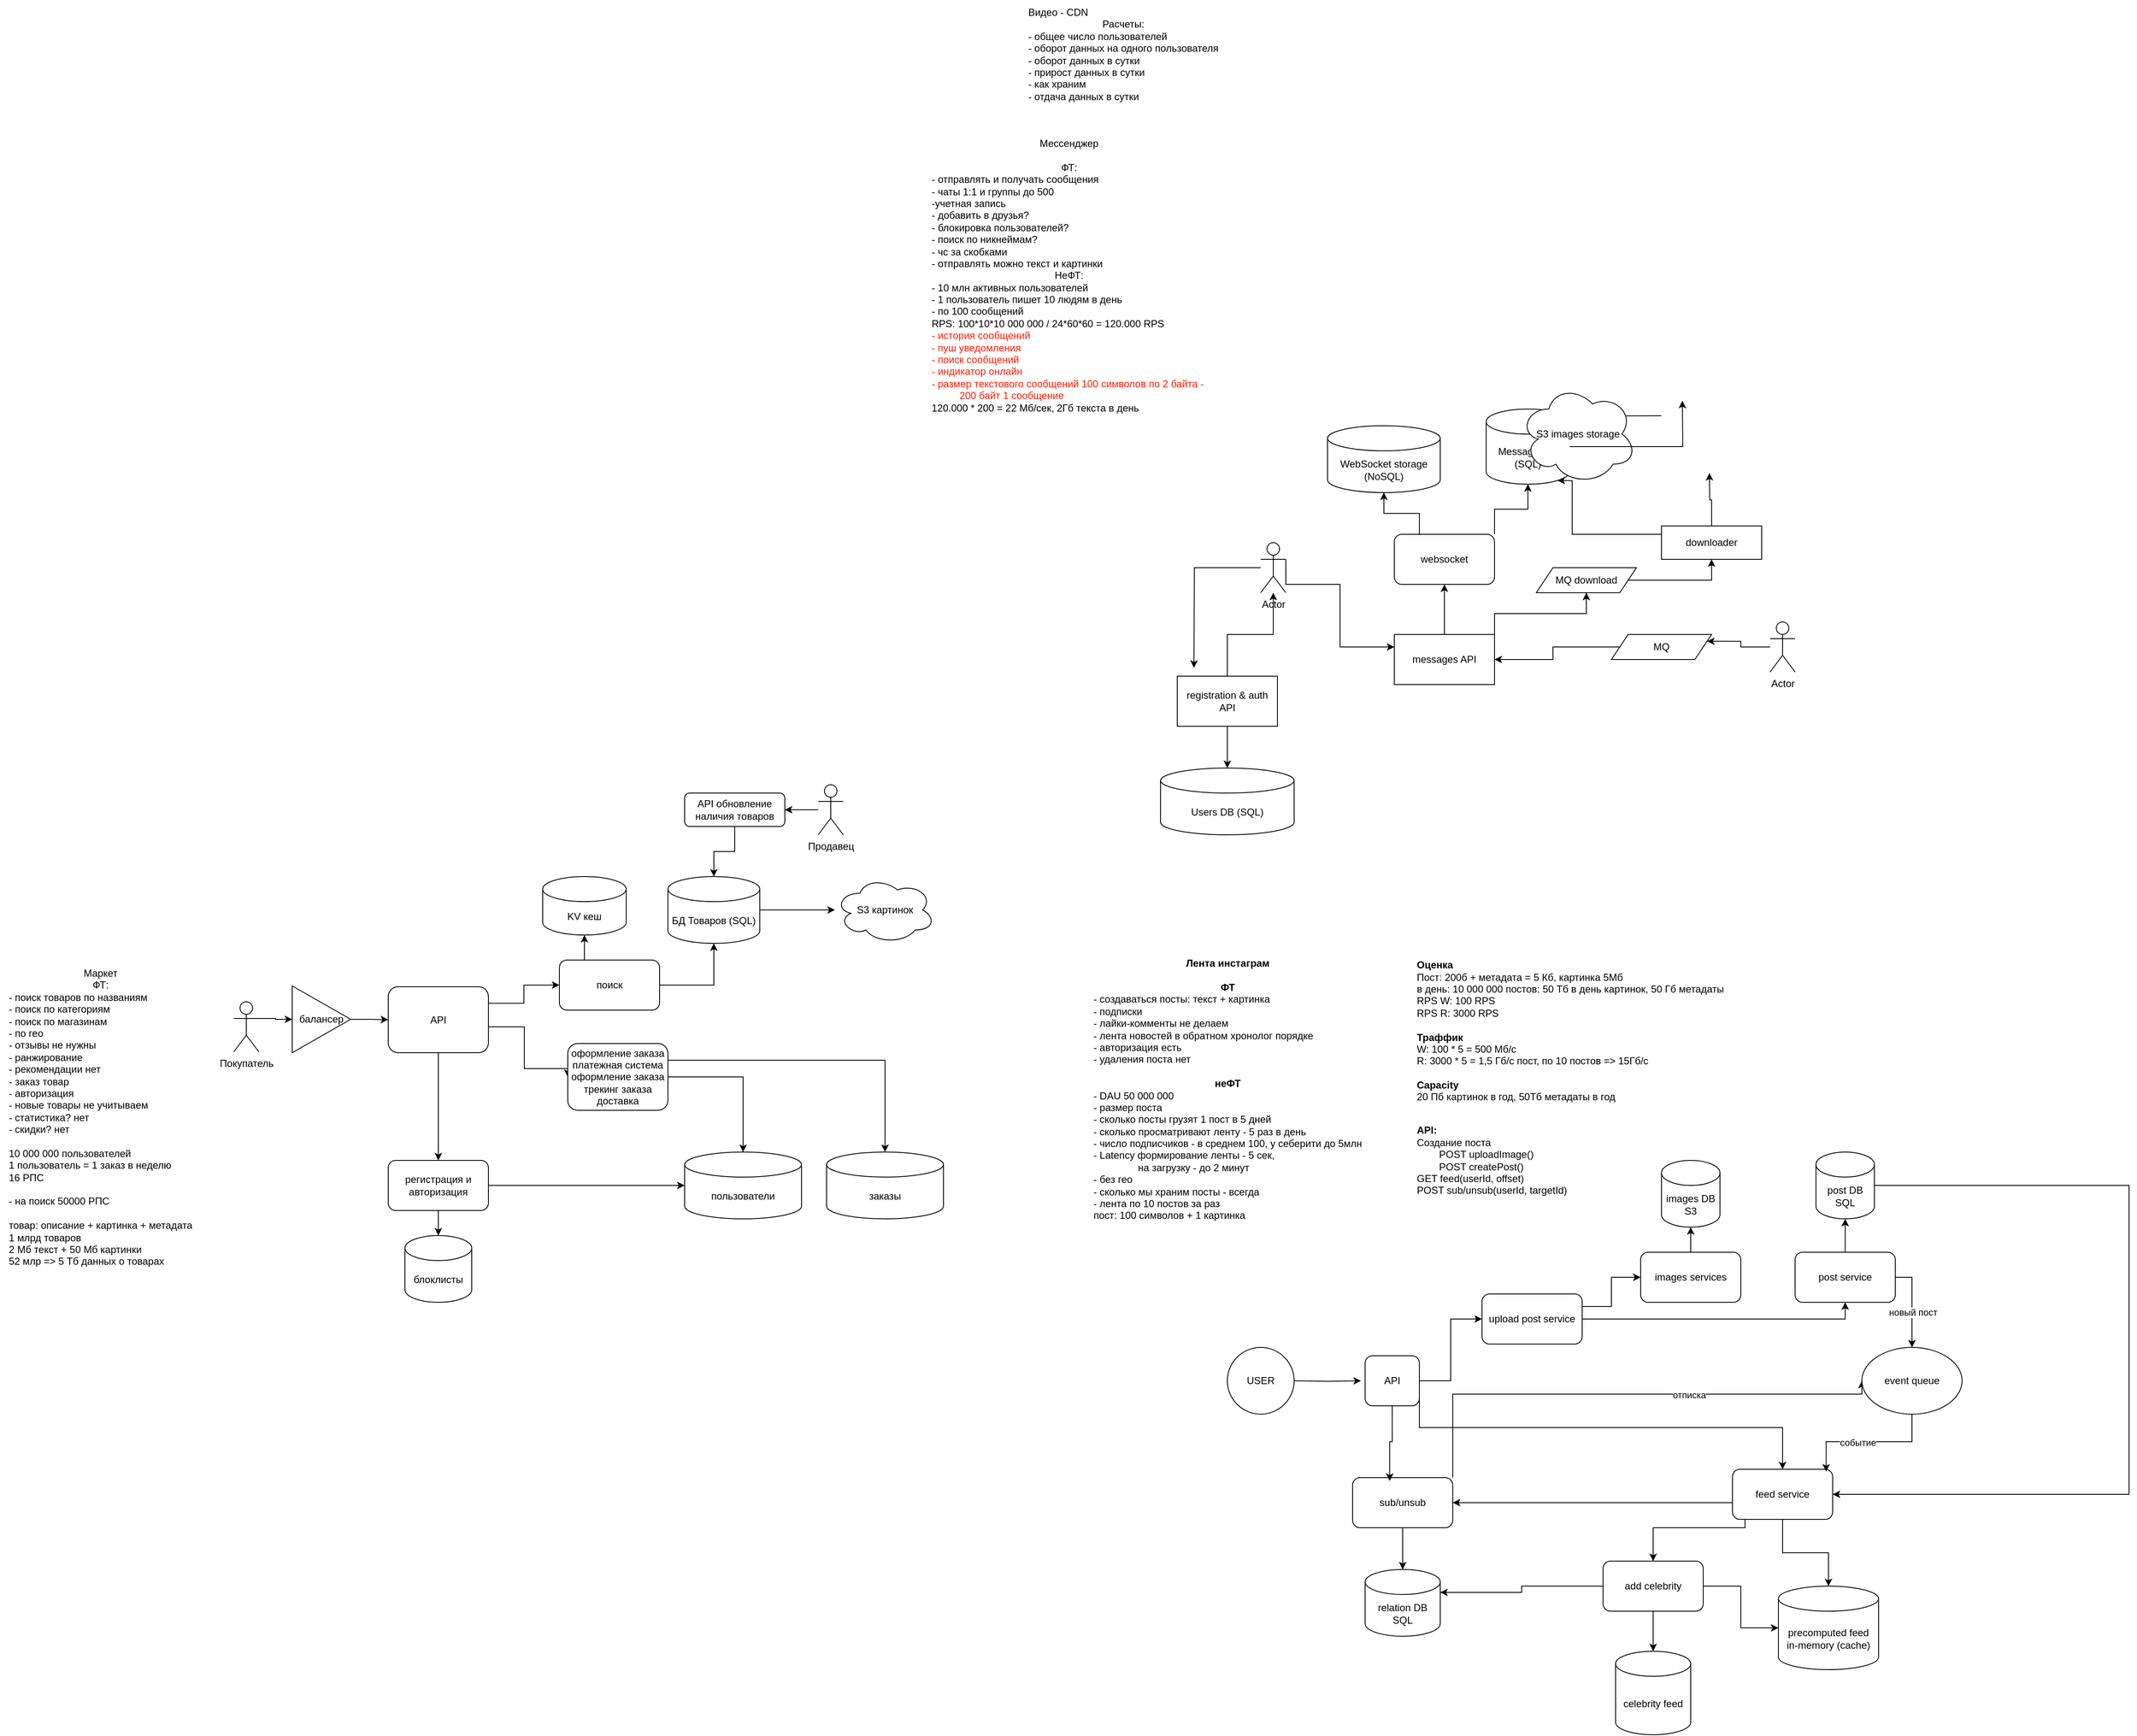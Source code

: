 <mxfile version="24.7.17">
  <diagram name="Страница — 1" id="VeJcSM31CE5ULs4fx9Ry">
    <mxGraphModel dx="2358" dy="531" grid="1" gridSize="10" guides="1" tooltips="1" connect="1" arrows="1" fold="1" page="1" pageScale="1" pageWidth="1169" pageHeight="827" math="0" shadow="0">
      <root>
        <mxCell id="0" />
        <mxCell id="1" parent="0" />
        <mxCell id="eisco_ME9Cg9zlp9eTQ7-1" value="&lt;div style=&quot;text-align: left;&quot;&gt;&lt;span style=&quot;background-color: initial;&quot;&gt;Видео - CDN&lt;/span&gt;&lt;/div&gt;&lt;div&gt;Расчеты:&lt;/div&gt;&lt;div style=&quot;text-align: left;&quot;&gt;- общее число пользователей&lt;/div&gt;&lt;div style=&quot;text-align: left;&quot;&gt;- оборот данных на одного пользователя&lt;/div&gt;&lt;div style=&quot;text-align: left;&quot;&gt;- оборот данных в сутки&lt;/div&gt;&lt;div style=&quot;text-align: left;&quot;&gt;- прирост данных в сутки&lt;/div&gt;&lt;div style=&quot;text-align: left;&quot;&gt;- как храним&lt;/div&gt;&lt;div style=&quot;text-align: left;&quot;&gt;- отдача данных в сутки&lt;/div&gt;" style="text;html=1;align=center;verticalAlign=middle;resizable=0;points=[];autosize=1;strokeColor=none;fillColor=none;" parent="1" vertex="1">
          <mxGeometry x="110" y="40" width="250" height="130" as="geometry" />
        </mxCell>
        <mxCell id="eisco_ME9Cg9zlp9eTQ7-2" value="Мессенджер&lt;div&gt;&lt;br&gt;&lt;div&gt;ФТ:&lt;/div&gt;&lt;div style=&quot;text-align: left;&quot;&gt;- отправлять и получать сообщения&lt;/div&gt;&lt;div style=&quot;text-align: left;&quot;&gt;- чаты 1:1 и группы до 500&lt;/div&gt;&lt;div style=&quot;text-align: left;&quot;&gt;-учетная запись&lt;/div&gt;&lt;div style=&quot;text-align: left;&quot;&gt;- добавить в друзья?&lt;/div&gt;&lt;div style=&quot;text-align: left;&quot;&gt;- блокировка пользователей?&lt;/div&gt;&lt;div style=&quot;text-align: left;&quot;&gt;- поиск по никнеймам?&lt;/div&gt;&lt;div style=&quot;text-align: left;&quot;&gt;- чс за скобками&lt;/div&gt;&lt;div style=&quot;text-align: left;&quot;&gt;- отправлять можно текст и картинки&lt;/div&gt;&lt;div&gt;НеФТ:&lt;/div&gt;&lt;/div&gt;&lt;div style=&quot;text-align: left;&quot;&gt;- 10 млн активных пользователей&lt;/div&gt;&lt;div style=&quot;text-align: left;&quot;&gt;- 1 пользователь пишет 10 людям в день&lt;/div&gt;&lt;div style=&quot;text-align: left;&quot;&gt;- по 100 сообщений&lt;/div&gt;&lt;div style=&quot;text-align: left;&quot;&gt;RPS: 100*10*10 000 000 / 24*60*60 = 120.000 RPS&lt;/div&gt;&lt;div style=&quot;text-align: left;&quot;&gt;&lt;font color=&quot;#ff1e05&quot;&gt;- история сообщений&lt;/font&gt;&lt;/div&gt;&lt;div style=&quot;text-align: left;&quot;&gt;&lt;font color=&quot;#ff1e05&quot;&gt;- пуш уведомления&lt;/font&gt;&lt;/div&gt;&lt;div style=&quot;text-align: left;&quot;&gt;&lt;font color=&quot;#ff1e05&quot;&gt;- поиск сообщений&lt;/font&gt;&lt;/div&gt;&lt;div style=&quot;text-align: left;&quot;&gt;&lt;font color=&quot;#ff1e05&quot;&gt;- индикатор онлайн&lt;/font&gt;&lt;/div&gt;&lt;div style=&quot;text-align: left;&quot;&gt;&lt;font color=&quot;#ff1e05&quot;&gt;- размер текстового сообщений 100 символов по 2 байта -&amp;nbsp;&lt;/font&gt;&lt;/div&gt;&lt;div style=&quot;text-align: left;&quot;&gt;&lt;font color=&quot;#ff1e05&quot;&gt;&amp;nbsp; &amp;nbsp; &amp;nbsp; &amp;nbsp; &amp;nbsp; 200 байт 1 сообщение&lt;/font&gt;&lt;/div&gt;&lt;div style=&quot;text-align: left;&quot;&gt;120.000 * 200 = 22 Мб/сек, 2Гб текста в день&lt;/div&gt;" style="text;html=1;align=center;verticalAlign=middle;resizable=0;points=[];autosize=1;strokeColor=none;fillColor=none;" parent="1" vertex="1">
          <mxGeometry x="-5" y="200" width="350" height="340" as="geometry" />
        </mxCell>
        <mxCell id="eisco_ME9Cg9zlp9eTQ7-8" style="edgeStyle=orthogonalEdgeStyle;rounded=0;orthogonalLoop=1;jettySize=auto;html=1;exitX=1;exitY=0.333;exitDx=0;exitDy=0;exitPerimeter=0;entryX=0;entryY=0.25;entryDx=0;entryDy=0;" parent="1" source="eisco_ME9Cg9zlp9eTQ7-3" target="eisco_ME9Cg9zlp9eTQ7-7" edge="1">
          <mxGeometry relative="1" as="geometry">
            <Array as="points">
              <mxPoint x="430" y="740" />
              <mxPoint x="495" y="740" />
              <mxPoint x="495" y="815" />
            </Array>
          </mxGeometry>
        </mxCell>
        <mxCell id="eisco_ME9Cg9zlp9eTQ7-20" style="edgeStyle=orthogonalEdgeStyle;rounded=0;orthogonalLoop=1;jettySize=auto;html=1;" parent="1" source="eisco_ME9Cg9zlp9eTQ7-3" edge="1">
          <mxGeometry relative="1" as="geometry">
            <mxPoint x="320" y="840" as="targetPoint" />
          </mxGeometry>
        </mxCell>
        <mxCell id="eisco_ME9Cg9zlp9eTQ7-3" value="Actor" style="shape=umlActor;verticalLabelPosition=bottom;verticalAlign=top;html=1;outlineConnect=0;" parent="1" vertex="1">
          <mxGeometry x="400" y="690" width="30" height="60" as="geometry" />
        </mxCell>
        <mxCell id="eisco_ME9Cg9zlp9eTQ7-38" style="edgeStyle=orthogonalEdgeStyle;rounded=0;orthogonalLoop=1;jettySize=auto;html=1;entryX=1;entryY=0.25;entryDx=0;entryDy=0;" parent="1" source="eisco_ME9Cg9zlp9eTQ7-4" target="eisco_ME9Cg9zlp9eTQ7-36" edge="1">
          <mxGeometry relative="1" as="geometry" />
        </mxCell>
        <mxCell id="eisco_ME9Cg9zlp9eTQ7-4" value="Actor" style="shape=umlActor;verticalLabelPosition=bottom;verticalAlign=top;html=1;outlineConnect=0;" parent="1" vertex="1">
          <mxGeometry x="1010" y="785" width="30" height="60" as="geometry" />
        </mxCell>
        <mxCell id="eisco_ME9Cg9zlp9eTQ7-26" style="edgeStyle=orthogonalEdgeStyle;rounded=0;orthogonalLoop=1;jettySize=auto;html=1;exitX=0.5;exitY=0;exitDx=0;exitDy=0;entryX=0.5;entryY=1;entryDx=0;entryDy=0;" parent="1" source="eisco_ME9Cg9zlp9eTQ7-7" target="eisco_ME9Cg9zlp9eTQ7-11" edge="1">
          <mxGeometry relative="1" as="geometry" />
        </mxCell>
        <mxCell id="eisco_ME9Cg9zlp9eTQ7-41" style="edgeStyle=orthogonalEdgeStyle;rounded=0;orthogonalLoop=1;jettySize=auto;html=1;exitX=1;exitY=0;exitDx=0;exitDy=0;" parent="1" source="eisco_ME9Cg9zlp9eTQ7-7" target="eisco_ME9Cg9zlp9eTQ7-40" edge="1">
          <mxGeometry relative="1" as="geometry" />
        </mxCell>
        <mxCell id="eisco_ME9Cg9zlp9eTQ7-7" value="messages API" style="whiteSpace=wrap;html=1;" parent="1" vertex="1">
          <mxGeometry x="560" y="800" width="120" height="60" as="geometry" />
        </mxCell>
        <mxCell id="eisco_ME9Cg9zlp9eTQ7-11" value="websocket" style="rounded=1;whiteSpace=wrap;html=1;" parent="1" vertex="1">
          <mxGeometry x="560" y="680" width="120" height="60" as="geometry" />
        </mxCell>
        <mxCell id="eisco_ME9Cg9zlp9eTQ7-21" style="edgeStyle=orthogonalEdgeStyle;rounded=0;orthogonalLoop=1;jettySize=auto;html=1;exitX=0.5;exitY=0;exitDx=0;exitDy=0;" parent="1" source="eisco_ME9Cg9zlp9eTQ7-19" target="eisco_ME9Cg9zlp9eTQ7-3" edge="1">
          <mxGeometry relative="1" as="geometry" />
        </mxCell>
        <mxCell id="eisco_ME9Cg9zlp9eTQ7-19" value="registration &amp;amp; auth API" style="rounded=0;whiteSpace=wrap;html=1;" parent="1" vertex="1">
          <mxGeometry x="300" y="850" width="120" height="60" as="geometry" />
        </mxCell>
        <mxCell id="eisco_ME9Cg9zlp9eTQ7-22" value="Users DB (SQL)" style="shape=cylinder3;whiteSpace=wrap;html=1;boundedLbl=1;backgroundOutline=1;size=15;" parent="1" vertex="1">
          <mxGeometry x="280" y="960" width="160" height="80" as="geometry" />
        </mxCell>
        <mxCell id="eisco_ME9Cg9zlp9eTQ7-23" style="edgeStyle=orthogonalEdgeStyle;rounded=0;orthogonalLoop=1;jettySize=auto;html=1;exitX=0.5;exitY=1;exitDx=0;exitDy=0;entryX=0.5;entryY=0;entryDx=0;entryDy=0;entryPerimeter=0;" parent="1" source="eisco_ME9Cg9zlp9eTQ7-19" target="eisco_ME9Cg9zlp9eTQ7-22" edge="1">
          <mxGeometry relative="1" as="geometry" />
        </mxCell>
        <mxCell id="eisco_ME9Cg9zlp9eTQ7-27" value="WebSocket storage (NoSQL)" style="shape=cylinder3;whiteSpace=wrap;html=1;boundedLbl=1;backgroundOutline=1;size=15;" parent="1" vertex="1">
          <mxGeometry x="480" y="550" width="135" height="80" as="geometry" />
        </mxCell>
        <mxCell id="eisco_ME9Cg9zlp9eTQ7-28" style="edgeStyle=orthogonalEdgeStyle;rounded=0;orthogonalLoop=1;jettySize=auto;html=1;exitX=0.25;exitY=0;exitDx=0;exitDy=0;entryX=0.5;entryY=1;entryDx=0;entryDy=0;entryPerimeter=0;" parent="1" source="eisco_ME9Cg9zlp9eTQ7-11" target="eisco_ME9Cg9zlp9eTQ7-27" edge="1">
          <mxGeometry relative="1" as="geometry" />
        </mxCell>
        <mxCell id="eisco_ME9Cg9zlp9eTQ7-29" value="MessagesDB (SQL)" style="shape=cylinder3;whiteSpace=wrap;html=1;boundedLbl=1;backgroundOutline=1;size=15;" parent="1" vertex="1">
          <mxGeometry x="670" y="530" width="100" height="90" as="geometry" />
        </mxCell>
        <mxCell id="eisco_ME9Cg9zlp9eTQ7-47" style="edgeStyle=orthogonalEdgeStyle;rounded=0;orthogonalLoop=1;jettySize=auto;html=1;exitX=0.07;exitY=0.4;exitDx=0;exitDy=0;exitPerimeter=0;" parent="1" edge="1">
          <mxGeometry relative="1" as="geometry">
            <mxPoint x="760.0" y="560" as="targetPoint" />
            <mxPoint x="879.8" y="538" as="sourcePoint" />
          </mxGeometry>
        </mxCell>
        <mxCell id="eisco_ME9Cg9zlp9eTQ7-30" value="S3 images storage" style="ellipse;shape=cloud;whiteSpace=wrap;html=1;" parent="1" vertex="1">
          <mxGeometry x="710" y="500" width="140" height="120" as="geometry" />
        </mxCell>
        <mxCell id="eisco_ME9Cg9zlp9eTQ7-33" style="edgeStyle=orthogonalEdgeStyle;rounded=0;orthogonalLoop=1;jettySize=auto;html=1;exitX=1;exitY=0;exitDx=0;exitDy=0;entryX=0.5;entryY=1;entryDx=0;entryDy=0;entryPerimeter=0;" parent="1" source="eisco_ME9Cg9zlp9eTQ7-11" target="eisco_ME9Cg9zlp9eTQ7-29" edge="1">
          <mxGeometry relative="1" as="geometry" />
        </mxCell>
        <mxCell id="eisco_ME9Cg9zlp9eTQ7-39" style="edgeStyle=orthogonalEdgeStyle;rounded=0;orthogonalLoop=1;jettySize=auto;html=1;exitX=0;exitY=0.5;exitDx=0;exitDy=0;entryX=1;entryY=0.5;entryDx=0;entryDy=0;" parent="1" source="eisco_ME9Cg9zlp9eTQ7-36" target="eisco_ME9Cg9zlp9eTQ7-7" edge="1">
          <mxGeometry relative="1" as="geometry" />
        </mxCell>
        <mxCell id="eisco_ME9Cg9zlp9eTQ7-36" value="MQ" style="shape=parallelogram;perimeter=parallelogramPerimeter;whiteSpace=wrap;html=1;fixedSize=1;" parent="1" vertex="1">
          <mxGeometry x="820" y="800" width="120" height="30" as="geometry" />
        </mxCell>
        <mxCell id="eisco_ME9Cg9zlp9eTQ7-43" style="edgeStyle=orthogonalEdgeStyle;rounded=0;orthogonalLoop=1;jettySize=auto;html=1;exitX=1;exitY=0.5;exitDx=0;exitDy=0;" parent="1" source="eisco_ME9Cg9zlp9eTQ7-40" target="eisco_ME9Cg9zlp9eTQ7-42" edge="1">
          <mxGeometry relative="1" as="geometry" />
        </mxCell>
        <mxCell id="eisco_ME9Cg9zlp9eTQ7-40" value="MQ download" style="shape=parallelogram;perimeter=parallelogramPerimeter;whiteSpace=wrap;html=1;fixedSize=1;" parent="1" vertex="1">
          <mxGeometry x="730" y="720" width="120" height="30" as="geometry" />
        </mxCell>
        <mxCell id="eisco_ME9Cg9zlp9eTQ7-42" value="downloader" style="whiteSpace=wrap;html=1;" parent="1" vertex="1">
          <mxGeometry x="880" y="670" width="120" height="40" as="geometry" />
        </mxCell>
        <mxCell id="eisco_ME9Cg9zlp9eTQ7-44" style="edgeStyle=orthogonalEdgeStyle;rounded=0;orthogonalLoop=1;jettySize=auto;html=1;exitX=0.5;exitY=0;exitDx=0;exitDy=0;entryX=0.481;entryY=0.972;entryDx=0;entryDy=0;entryPerimeter=0;" parent="1" source="eisco_ME9Cg9zlp9eTQ7-42" edge="1">
          <mxGeometry relative="1" as="geometry">
            <mxPoint x="937.34" y="606.64" as="targetPoint" />
          </mxGeometry>
        </mxCell>
        <mxCell id="eisco_ME9Cg9zlp9eTQ7-45" style="edgeStyle=orthogonalEdgeStyle;rounded=0;orthogonalLoop=1;jettySize=auto;html=1;exitX=0;exitY=0.5;exitDx=0;exitDy=0;entryX=0.855;entryY=1;entryDx=0;entryDy=-4.35;entryPerimeter=0;" parent="1" source="eisco_ME9Cg9zlp9eTQ7-42" target="eisco_ME9Cg9zlp9eTQ7-29" edge="1">
          <mxGeometry relative="1" as="geometry">
            <Array as="points">
              <mxPoint x="880" y="680" />
              <mxPoint x="773" y="680" />
            </Array>
          </mxGeometry>
        </mxCell>
        <mxCell id="eisco_ME9Cg9zlp9eTQ7-46" style="edgeStyle=orthogonalEdgeStyle;rounded=0;orthogonalLoop=1;jettySize=auto;html=1;entryX=0.25;entryY=0.25;entryDx=0;entryDy=0;entryPerimeter=0;" parent="1" source="eisco_ME9Cg9zlp9eTQ7-29" edge="1">
          <mxGeometry relative="1" as="geometry">
            <mxPoint x="905" y="520" as="targetPoint" />
          </mxGeometry>
        </mxCell>
        <mxCell id="c25r9Y8_FzX_gqOAeqk_-2" value="&lt;div&gt;&lt;br&gt;&lt;/div&gt;" style="text;html=1;align=left;verticalAlign=middle;resizable=0;points=[];autosize=1;strokeColor=none;fillColor=none;" vertex="1" parent="1">
          <mxGeometry x="1110" y="228" width="20" height="30" as="geometry" />
        </mxCell>
        <mxCell id="c25r9Y8_FzX_gqOAeqk_-3" value="Маркет&lt;div&gt;ФТ:&lt;/div&gt;&lt;div style=&quot;text-align: left;&quot;&gt;- поиск товаров по названиям&lt;/div&gt;&lt;div style=&quot;text-align: left;&quot;&gt;- поиск по категориям&lt;/div&gt;&lt;div style=&quot;text-align: left;&quot;&gt;- поиск по магазинам&lt;/div&gt;&lt;div style=&quot;text-align: left;&quot;&gt;- по гео&lt;/div&gt;&lt;div style=&quot;text-align: left;&quot;&gt;- отзывы не нужны&lt;/div&gt;&lt;div style=&quot;text-align: left;&quot;&gt;- ранжирование&lt;/div&gt;&lt;div style=&quot;text-align: left;&quot;&gt;- рекомендации нет&lt;/div&gt;&lt;div style=&quot;text-align: left;&quot;&gt;- заказ товар&lt;/div&gt;&lt;div style=&quot;text-align: left;&quot;&gt;- авторизация&lt;/div&gt;&lt;div style=&quot;text-align: left;&quot;&gt;- новые товары не учитываем&lt;/div&gt;&lt;div style=&quot;text-align: left;&quot;&gt;- статистика? нет&lt;/div&gt;&lt;div style=&quot;text-align: left;&quot;&gt;- скидки? нет&lt;/div&gt;&lt;div style=&quot;text-align: left;&quot;&gt;&lt;br&gt;&lt;/div&gt;&lt;div style=&quot;text-align: left;&quot;&gt;10 000 000 пользователей&lt;/div&gt;&lt;div style=&quot;text-align: left;&quot;&gt;1 пользователь = 1 заказ в неделю&lt;/div&gt;&lt;div style=&quot;text-align: left;&quot;&gt;16 РПС&lt;/div&gt;&lt;div style=&quot;text-align: left;&quot;&gt;&lt;br&gt;&lt;/div&gt;&lt;div style=&quot;text-align: left;&quot;&gt;- на поиск 50000 РПС&lt;/div&gt;&lt;div style=&quot;text-align: left;&quot;&gt;&lt;br&gt;&lt;/div&gt;&lt;div style=&quot;text-align: left;&quot;&gt;товар: описание + картинка + метадата&lt;/div&gt;&lt;div style=&quot;text-align: left;&quot;&gt;1 млрд товаров&lt;/div&gt;&lt;div style=&quot;text-align: left;&quot;&gt;2 Мб текст + 50 Мб картинки&lt;/div&gt;&lt;div style=&quot;text-align: left;&quot;&gt;52 млр =&amp;gt; 5 Тб данных о товарах&lt;/div&gt;&lt;div style=&quot;text-align: left;&quot;&gt;&lt;br&gt;&lt;/div&gt;&lt;div style=&quot;text-align: left;&quot;&gt;&lt;br&gt;&lt;/div&gt;&lt;div style=&quot;text-align: left;&quot;&gt;&lt;br&gt;&lt;/div&gt;" style="text;html=1;align=center;verticalAlign=middle;resizable=0;points=[];autosize=1;strokeColor=none;fillColor=none;" vertex="1" parent="1">
          <mxGeometry x="-1110" y="1190" width="240" height="420" as="geometry" />
        </mxCell>
        <mxCell id="c25r9Y8_FzX_gqOAeqk_-24" style="edgeStyle=orthogonalEdgeStyle;rounded=0;orthogonalLoop=1;jettySize=auto;html=1;exitX=1;exitY=0.333;exitDx=0;exitDy=0;exitPerimeter=0;entryX=0;entryY=0.5;entryDx=0;entryDy=0;" edge="1" parent="1" source="c25r9Y8_FzX_gqOAeqk_-4" target="c25r9Y8_FzX_gqOAeqk_-23">
          <mxGeometry relative="1" as="geometry" />
        </mxCell>
        <mxCell id="c25r9Y8_FzX_gqOAeqk_-4" value="Покупатель" style="shape=umlActor;verticalLabelPosition=bottom;verticalAlign=top;html=1;outlineConnect=0;" vertex="1" parent="1">
          <mxGeometry x="-830" y="1240" width="30" height="60" as="geometry" />
        </mxCell>
        <mxCell id="c25r9Y8_FzX_gqOAeqk_-11" style="edgeStyle=orthogonalEdgeStyle;rounded=0;orthogonalLoop=1;jettySize=auto;html=1;exitX=1;exitY=0.25;exitDx=0;exitDy=0;" edge="1" parent="1" source="c25r9Y8_FzX_gqOAeqk_-5" target="c25r9Y8_FzX_gqOAeqk_-10">
          <mxGeometry relative="1" as="geometry" />
        </mxCell>
        <mxCell id="c25r9Y8_FzX_gqOAeqk_-14" style="edgeStyle=orthogonalEdgeStyle;rounded=0;orthogonalLoop=1;jettySize=auto;html=1;exitX=1;exitY=0.5;exitDx=0;exitDy=0;entryX=0;entryY=0.5;entryDx=0;entryDy=0;" edge="1" parent="1" source="c25r9Y8_FzX_gqOAeqk_-5" target="c25r9Y8_FzX_gqOAeqk_-13">
          <mxGeometry relative="1" as="geometry">
            <Array as="points">
              <mxPoint x="-525" y="1270" />
              <mxPoint x="-482" y="1270" />
              <mxPoint x="-482" y="1320" />
            </Array>
          </mxGeometry>
        </mxCell>
        <mxCell id="c25r9Y8_FzX_gqOAeqk_-21" style="edgeStyle=orthogonalEdgeStyle;rounded=0;orthogonalLoop=1;jettySize=auto;html=1;exitX=0.5;exitY=1;exitDx=0;exitDy=0;" edge="1" parent="1" source="c25r9Y8_FzX_gqOAeqk_-5" target="c25r9Y8_FzX_gqOAeqk_-20">
          <mxGeometry relative="1" as="geometry" />
        </mxCell>
        <mxCell id="c25r9Y8_FzX_gqOAeqk_-5" value="API" style="rounded=1;whiteSpace=wrap;html=1;" vertex="1" parent="1">
          <mxGeometry x="-645" y="1222" width="120" height="79" as="geometry" />
        </mxCell>
        <mxCell id="c25r9Y8_FzX_gqOAeqk_-9" style="edgeStyle=orthogonalEdgeStyle;rounded=0;orthogonalLoop=1;jettySize=auto;html=1;exitX=1;exitY=0.5;exitDx=0;exitDy=0;exitPerimeter=0;" edge="1" parent="1" source="c25r9Y8_FzX_gqOAeqk_-7" target="c25r9Y8_FzX_gqOAeqk_-8">
          <mxGeometry relative="1" as="geometry" />
        </mxCell>
        <mxCell id="c25r9Y8_FzX_gqOAeqk_-7" value="БД Товаров (SQL)" style="shape=cylinder3;whiteSpace=wrap;html=1;boundedLbl=1;backgroundOutline=1;size=15;" vertex="1" parent="1">
          <mxGeometry x="-310" y="1090" width="110" height="80" as="geometry" />
        </mxCell>
        <mxCell id="c25r9Y8_FzX_gqOAeqk_-8" value="S3 картинок" style="ellipse;shape=cloud;whiteSpace=wrap;html=1;" vertex="1" parent="1">
          <mxGeometry x="-110" y="1090" width="120" height="80" as="geometry" />
        </mxCell>
        <mxCell id="c25r9Y8_FzX_gqOAeqk_-19" style="edgeStyle=orthogonalEdgeStyle;rounded=0;orthogonalLoop=1;jettySize=auto;html=1;exitX=0.25;exitY=0;exitDx=0;exitDy=0;" edge="1" parent="1" source="c25r9Y8_FzX_gqOAeqk_-10" target="c25r9Y8_FzX_gqOAeqk_-18">
          <mxGeometry relative="1" as="geometry" />
        </mxCell>
        <mxCell id="c25r9Y8_FzX_gqOAeqk_-10" value="поиск" style="rounded=1;whiteSpace=wrap;html=1;" vertex="1" parent="1">
          <mxGeometry x="-440" y="1190" width="120" height="60" as="geometry" />
        </mxCell>
        <mxCell id="c25r9Y8_FzX_gqOAeqk_-12" style="edgeStyle=orthogonalEdgeStyle;rounded=0;orthogonalLoop=1;jettySize=auto;html=1;exitX=1;exitY=0.5;exitDx=0;exitDy=0;entryX=0.5;entryY=1;entryDx=0;entryDy=0;entryPerimeter=0;" edge="1" parent="1" source="c25r9Y8_FzX_gqOAeqk_-10" target="c25r9Y8_FzX_gqOAeqk_-7">
          <mxGeometry relative="1" as="geometry" />
        </mxCell>
        <mxCell id="c25r9Y8_FzX_gqOAeqk_-38" style="edgeStyle=orthogonalEdgeStyle;rounded=0;orthogonalLoop=1;jettySize=auto;html=1;exitX=1;exitY=0.25;exitDx=0;exitDy=0;" edge="1" parent="1" source="c25r9Y8_FzX_gqOAeqk_-13" target="c25r9Y8_FzX_gqOAeqk_-36">
          <mxGeometry relative="1" as="geometry" />
        </mxCell>
        <mxCell id="c25r9Y8_FzX_gqOAeqk_-13" value="&lt;div&gt;оформление заказа&lt;/div&gt;платежная система&lt;div&gt;оформление заказа&lt;/div&gt;&lt;div&gt;трекинг заказа&lt;/div&gt;&lt;div&gt;доставка&lt;/div&gt;" style="rounded=1;whiteSpace=wrap;html=1;" vertex="1" parent="1">
          <mxGeometry x="-430" y="1290" width="120" height="80" as="geometry" />
        </mxCell>
        <mxCell id="c25r9Y8_FzX_gqOAeqk_-16" value="пользователи" style="shape=cylinder3;whiteSpace=wrap;html=1;boundedLbl=1;backgroundOutline=1;size=15;" vertex="1" parent="1">
          <mxGeometry x="-290" y="1420" width="140" height="80" as="geometry" />
        </mxCell>
        <mxCell id="c25r9Y8_FzX_gqOAeqk_-17" style="edgeStyle=orthogonalEdgeStyle;rounded=0;orthogonalLoop=1;jettySize=auto;html=1;exitX=1;exitY=0.5;exitDx=0;exitDy=0;entryX=0.5;entryY=0;entryDx=0;entryDy=0;entryPerimeter=0;" edge="1" parent="1" source="c25r9Y8_FzX_gqOAeqk_-13" target="c25r9Y8_FzX_gqOAeqk_-16">
          <mxGeometry relative="1" as="geometry" />
        </mxCell>
        <mxCell id="c25r9Y8_FzX_gqOAeqk_-18" value="KV кеш" style="shape=cylinder3;whiteSpace=wrap;html=1;boundedLbl=1;backgroundOutline=1;size=15;" vertex="1" parent="1">
          <mxGeometry x="-460" y="1090" width="100" height="70" as="geometry" />
        </mxCell>
        <mxCell id="c25r9Y8_FzX_gqOAeqk_-20" value="регистрация и авторизация" style="rounded=1;whiteSpace=wrap;html=1;" vertex="1" parent="1">
          <mxGeometry x="-645" y="1430" width="120" height="60" as="geometry" />
        </mxCell>
        <mxCell id="c25r9Y8_FzX_gqOAeqk_-22" style="edgeStyle=orthogonalEdgeStyle;rounded=0;orthogonalLoop=1;jettySize=auto;html=1;exitX=1;exitY=0.5;exitDx=0;exitDy=0;entryX=0;entryY=0.5;entryDx=0;entryDy=0;entryPerimeter=0;" edge="1" parent="1" source="c25r9Y8_FzX_gqOAeqk_-20" target="c25r9Y8_FzX_gqOAeqk_-16">
          <mxGeometry relative="1" as="geometry" />
        </mxCell>
        <mxCell id="c25r9Y8_FzX_gqOAeqk_-25" style="edgeStyle=orthogonalEdgeStyle;rounded=0;orthogonalLoop=1;jettySize=auto;html=1;" edge="1" parent="1" source="c25r9Y8_FzX_gqOAeqk_-23" target="c25r9Y8_FzX_gqOAeqk_-5">
          <mxGeometry relative="1" as="geometry" />
        </mxCell>
        <mxCell id="c25r9Y8_FzX_gqOAeqk_-23" value="балансер" style="triangle;whiteSpace=wrap;html=1;" vertex="1" parent="1">
          <mxGeometry x="-760" y="1221" width="70" height="80" as="geometry" />
        </mxCell>
        <mxCell id="c25r9Y8_FzX_gqOAeqk_-26" value="API обновление наличия товаров" style="rounded=1;whiteSpace=wrap;html=1;" vertex="1" parent="1">
          <mxGeometry x="-290" y="990" width="120" height="40" as="geometry" />
        </mxCell>
        <mxCell id="c25r9Y8_FzX_gqOAeqk_-33" style="edgeStyle=orthogonalEdgeStyle;rounded=0;orthogonalLoop=1;jettySize=auto;html=1;entryX=1;entryY=0.5;entryDx=0;entryDy=0;" edge="1" parent="1" source="c25r9Y8_FzX_gqOAeqk_-27" target="c25r9Y8_FzX_gqOAeqk_-26">
          <mxGeometry relative="1" as="geometry" />
        </mxCell>
        <mxCell id="c25r9Y8_FzX_gqOAeqk_-27" value="Продавец" style="shape=umlActor;verticalLabelPosition=bottom;verticalAlign=top;html=1;outlineConnect=0;" vertex="1" parent="1">
          <mxGeometry x="-130" y="980" width="30" height="60" as="geometry" />
        </mxCell>
        <mxCell id="c25r9Y8_FzX_gqOAeqk_-31" style="edgeStyle=orthogonalEdgeStyle;rounded=0;orthogonalLoop=1;jettySize=auto;html=1;exitX=0.5;exitY=1;exitDx=0;exitDy=0;entryX=0.5;entryY=0;entryDx=0;entryDy=0;entryPerimeter=0;" edge="1" parent="1" source="c25r9Y8_FzX_gqOAeqk_-26" target="c25r9Y8_FzX_gqOAeqk_-7">
          <mxGeometry relative="1" as="geometry" />
        </mxCell>
        <mxCell id="c25r9Y8_FzX_gqOAeqk_-34" value="блоклисты" style="shape=cylinder3;whiteSpace=wrap;html=1;boundedLbl=1;backgroundOutline=1;size=15;" vertex="1" parent="1">
          <mxGeometry x="-625" y="1520" width="80" height="80" as="geometry" />
        </mxCell>
        <mxCell id="c25r9Y8_FzX_gqOAeqk_-35" style="edgeStyle=orthogonalEdgeStyle;rounded=0;orthogonalLoop=1;jettySize=auto;html=1;exitX=0.5;exitY=1;exitDx=0;exitDy=0;entryX=0.5;entryY=0;entryDx=0;entryDy=0;entryPerimeter=0;" edge="1" parent="1" source="c25r9Y8_FzX_gqOAeqk_-20" target="c25r9Y8_FzX_gqOAeqk_-34">
          <mxGeometry relative="1" as="geometry" />
        </mxCell>
        <mxCell id="c25r9Y8_FzX_gqOAeqk_-36" value="заказы" style="shape=cylinder3;whiteSpace=wrap;html=1;boundedLbl=1;backgroundOutline=1;size=15;" vertex="1" parent="1">
          <mxGeometry x="-120" y="1420" width="140" height="80" as="geometry" />
        </mxCell>
        <mxCell id="c25r9Y8_FzX_gqOAeqk_-39" value="&lt;b&gt;Лента инстаграм&lt;/b&gt;&lt;div&gt;&lt;br&gt;&lt;/div&gt;&lt;div&gt;&lt;b&gt;ФТ&lt;/b&gt;&lt;/div&gt;&lt;div style=&quot;text-align: left;&quot;&gt;- создаваться посты: текст + картинка&lt;/div&gt;&lt;div style=&quot;text-align: left;&quot;&gt;- подписки&amp;nbsp;&lt;/div&gt;&lt;div style=&quot;text-align: left;&quot;&gt;- лайки-комменты не делаем&lt;/div&gt;&lt;div style=&quot;text-align: left;&quot;&gt;- лента новостей в обратном хронолог порядке&lt;/div&gt;&lt;div style=&quot;text-align: left;&quot;&gt;- авторизация есть&lt;/div&gt;&lt;div style=&quot;text-align: left;&quot;&gt;- удаления поста нет&lt;/div&gt;&lt;div&gt;&lt;br&gt;&lt;/div&gt;&lt;div&gt;&lt;b&gt;неФТ&lt;/b&gt;&lt;/div&gt;&lt;div style=&quot;text-align: left;&quot;&gt;- DAU 50 000 000&amp;nbsp;&lt;/div&gt;&lt;div style=&quot;text-align: left;&quot;&gt;- размер поста&lt;/div&gt;&lt;div style=&quot;text-align: left;&quot;&gt;- сколько посты грузят 1 пост в 5 дней&lt;/div&gt;&lt;div style=&quot;text-align: left;&quot;&gt;- сколько просматривают ленту - 5 раз в день&lt;/div&gt;&lt;div style=&quot;text-align: left;&quot;&gt;- число подписчиков - в среднем 100, у себерити до 5млн&lt;/div&gt;&lt;div style=&quot;text-align: left;&quot;&gt;- Latency формирование ленты - 5 сек,&amp;nbsp;&lt;/div&gt;&lt;div style=&quot;text-align: left;&quot;&gt;&lt;span style=&quot;white-space: pre;&quot;&gt;&#x9;&lt;/span&gt;&lt;span style=&quot;white-space: pre;&quot;&gt;&#x9;&lt;/span&gt;на загрузку - до 2 минут&lt;/div&gt;&lt;div style=&quot;text-align: left;&quot;&gt;- без гео&lt;/div&gt;&lt;div style=&quot;text-align: left;&quot;&gt;- сколько мы храним посты - всегда&lt;/div&gt;&lt;div style=&quot;text-align: left;&quot;&gt;- лента по 10 постов за раз&lt;/div&gt;&lt;div style=&quot;text-align: left;&quot;&gt;пост: 100 символов + 1 картинка&lt;/div&gt;" style="text;html=1;align=center;verticalAlign=middle;resizable=0;points=[];autosize=1;strokeColor=none;fillColor=none;" vertex="1" parent="1">
          <mxGeometry x="185" y="1180" width="350" height="330" as="geometry" />
        </mxCell>
        <mxCell id="c25r9Y8_FzX_gqOAeqk_-40" value="&lt;b&gt;Оценка&lt;/b&gt;&lt;div&gt;Пост: 200б + метадата = 5 Кб, картинка 5Мб&lt;/div&gt;&lt;div&gt;в день: 10 000 000 постов: 50 Тб в день картинок, 50 Гб метадаты&lt;/div&gt;&lt;div&gt;RPS W: 100 RPS&lt;/div&gt;&lt;div&gt;RPS R: 3000 RPS&lt;/div&gt;&lt;div&gt;&lt;br&gt;&lt;/div&gt;&lt;div&gt;&lt;b&gt;Траффик&lt;/b&gt;&lt;/div&gt;&lt;div&gt;W: 100 * 5 = 500 Мб/с&lt;/div&gt;&lt;div&gt;R: 3000 * 5 = 1,5 Гб/с пост, по 10 постов =&amp;gt; 15Гб/с&lt;/div&gt;&lt;div&gt;&lt;br&gt;&lt;/div&gt;&lt;div&gt;&lt;b&gt;Capacity&lt;/b&gt;&lt;/div&gt;&lt;div&gt;&lt;span style=&quot;background-color: initial;&quot;&gt;20 Пб картинок в год, 50Тб метадаты в год&lt;/span&gt;&lt;/div&gt;" style="text;html=1;align=left;verticalAlign=middle;resizable=0;points=[];autosize=1;strokeColor=none;fillColor=none;" vertex="1" parent="1">
          <mxGeometry x="585" y="1180" width="390" height="190" as="geometry" />
        </mxCell>
        <mxCell id="c25r9Y8_FzX_gqOAeqk_-41" value="&lt;b&gt;API:&lt;/b&gt;&lt;div&gt;Создание поста&lt;/div&gt;&lt;div&gt;&lt;span style=&quot;white-space: pre;&quot;&gt;&#x9;&lt;/span&gt;POST uploadImage()&lt;br&gt;&lt;/div&gt;&lt;div&gt;&lt;span style=&quot;white-space: pre;&quot;&gt;&#x9;&lt;/span&gt;POST createPost()&lt;br&gt;&lt;/div&gt;&lt;div&gt;GET feed(userId, offset)&lt;/div&gt;&lt;div&gt;POST sub/unsub(userId, targetId)&lt;/div&gt;" style="text;html=1;align=left;verticalAlign=middle;resizable=0;points=[];autosize=1;strokeColor=none;fillColor=none;" vertex="1" parent="1">
          <mxGeometry x="585" y="1380" width="200" height="100" as="geometry" />
        </mxCell>
        <mxCell id="c25r9Y8_FzX_gqOAeqk_-74" value="USER" style="ellipse;whiteSpace=wrap;html=1;aspect=fixed;" vertex="1" parent="1">
          <mxGeometry x="360" y="1654" width="80" height="80" as="geometry" />
        </mxCell>
        <mxCell id="c25r9Y8_FzX_gqOAeqk_-77" style="edgeStyle=orthogonalEdgeStyle;rounded=0;orthogonalLoop=1;jettySize=auto;html=1;" edge="1" parent="1">
          <mxGeometry relative="1" as="geometry">
            <mxPoint x="520.0" y="1694" as="targetPoint" />
            <mxPoint x="440.0" y="1694.059" as="sourcePoint" />
          </mxGeometry>
        </mxCell>
        <mxCell id="c25r9Y8_FzX_gqOAeqk_-93" style="edgeStyle=orthogonalEdgeStyle;rounded=0;orthogonalLoop=1;jettySize=auto;html=1;entryX=0;entryY=0.5;entryDx=0;entryDy=0;" edge="1" parent="1" source="c25r9Y8_FzX_gqOAeqk_-78" target="c25r9Y8_FzX_gqOAeqk_-79">
          <mxGeometry relative="1" as="geometry" />
        </mxCell>
        <mxCell id="c25r9Y8_FzX_gqOAeqk_-99" style="edgeStyle=orthogonalEdgeStyle;rounded=0;orthogonalLoop=1;jettySize=auto;html=1;exitX=1;exitY=0.75;exitDx=0;exitDy=0;entryX=0.5;entryY=0;entryDx=0;entryDy=0;" edge="1" parent="1" source="c25r9Y8_FzX_gqOAeqk_-78" target="c25r9Y8_FzX_gqOAeqk_-80">
          <mxGeometry relative="1" as="geometry">
            <Array as="points">
              <mxPoint x="590" y="1750" />
              <mxPoint x="1025" y="1750" />
            </Array>
          </mxGeometry>
        </mxCell>
        <mxCell id="c25r9Y8_FzX_gqOAeqk_-78" value="API" style="rounded=1;whiteSpace=wrap;html=1;" vertex="1" parent="1">
          <mxGeometry x="525" y="1664" width="65" height="60" as="geometry" />
        </mxCell>
        <mxCell id="c25r9Y8_FzX_gqOAeqk_-96" style="edgeStyle=orthogonalEdgeStyle;rounded=0;orthogonalLoop=1;jettySize=auto;html=1;exitX=1;exitY=0.25;exitDx=0;exitDy=0;entryX=0;entryY=0.5;entryDx=0;entryDy=0;" edge="1" parent="1" source="c25r9Y8_FzX_gqOAeqk_-79" target="c25r9Y8_FzX_gqOAeqk_-81">
          <mxGeometry relative="1" as="geometry" />
        </mxCell>
        <mxCell id="c25r9Y8_FzX_gqOAeqk_-97" style="edgeStyle=orthogonalEdgeStyle;rounded=0;orthogonalLoop=1;jettySize=auto;html=1;exitX=1;exitY=0.5;exitDx=0;exitDy=0;entryX=0.5;entryY=1;entryDx=0;entryDy=0;" edge="1" parent="1" source="c25r9Y8_FzX_gqOAeqk_-79" target="c25r9Y8_FzX_gqOAeqk_-82">
          <mxGeometry relative="1" as="geometry" />
        </mxCell>
        <mxCell id="c25r9Y8_FzX_gqOAeqk_-79" value="upload post service" style="rounded=1;whiteSpace=wrap;html=1;" vertex="1" parent="1">
          <mxGeometry x="665" y="1590" width="120" height="60" as="geometry" />
        </mxCell>
        <mxCell id="c25r9Y8_FzX_gqOAeqk_-88" style="edgeStyle=orthogonalEdgeStyle;rounded=0;orthogonalLoop=1;jettySize=auto;html=1;exitX=0.5;exitY=1;exitDx=0;exitDy=0;" edge="1" parent="1" source="c25r9Y8_FzX_gqOAeqk_-80" target="c25r9Y8_FzX_gqOAeqk_-87">
          <mxGeometry relative="1" as="geometry" />
        </mxCell>
        <mxCell id="c25r9Y8_FzX_gqOAeqk_-111" style="edgeStyle=orthogonalEdgeStyle;rounded=0;orthogonalLoop=1;jettySize=auto;html=1;exitX=0;exitY=0.75;exitDx=0;exitDy=0;entryX=0.5;entryY=0;entryDx=0;entryDy=0;" edge="1" parent="1" source="c25r9Y8_FzX_gqOAeqk_-80" target="c25r9Y8_FzX_gqOAeqk_-110">
          <mxGeometry relative="1" as="geometry">
            <Array as="points">
              <mxPoint x="980" y="1845" />
              <mxPoint x="980" y="1870" />
              <mxPoint x="870" y="1870" />
            </Array>
          </mxGeometry>
        </mxCell>
        <mxCell id="c25r9Y8_FzX_gqOAeqk_-114" style="edgeStyle=orthogonalEdgeStyle;rounded=0;orthogonalLoop=1;jettySize=auto;html=1;exitX=0;exitY=0.5;exitDx=0;exitDy=0;entryX=1;entryY=0.5;entryDx=0;entryDy=0;" edge="1" parent="1" source="c25r9Y8_FzX_gqOAeqk_-80" target="c25r9Y8_FzX_gqOAeqk_-90">
          <mxGeometry relative="1" as="geometry">
            <Array as="points">
              <mxPoint x="965" y="1840" />
            </Array>
          </mxGeometry>
        </mxCell>
        <mxCell id="c25r9Y8_FzX_gqOAeqk_-80" value="feed service" style="rounded=1;whiteSpace=wrap;html=1;" vertex="1" parent="1">
          <mxGeometry x="965" y="1800" width="120" height="60" as="geometry" />
        </mxCell>
        <mxCell id="c25r9Y8_FzX_gqOAeqk_-81" value="images services" style="rounded=1;whiteSpace=wrap;html=1;" vertex="1" parent="1">
          <mxGeometry x="855" y="1540" width="120" height="60" as="geometry" />
        </mxCell>
        <mxCell id="c25r9Y8_FzX_gqOAeqk_-104" style="edgeStyle=orthogonalEdgeStyle;rounded=0;orthogonalLoop=1;jettySize=auto;html=1;exitX=1;exitY=0.5;exitDx=0;exitDy=0;" edge="1" parent="1" source="c25r9Y8_FzX_gqOAeqk_-82" target="c25r9Y8_FzX_gqOAeqk_-103">
          <mxGeometry relative="1" as="geometry" />
        </mxCell>
        <mxCell id="c25r9Y8_FzX_gqOAeqk_-119" value="новый пост" style="edgeLabel;html=1;align=center;verticalAlign=middle;resizable=0;points=[];" vertex="1" connectable="0" parent="c25r9Y8_FzX_gqOAeqk_-104">
          <mxGeometry x="0.191" y="1" relative="1" as="geometry">
            <mxPoint as="offset" />
          </mxGeometry>
        </mxCell>
        <mxCell id="c25r9Y8_FzX_gqOAeqk_-82" value="post service" style="rounded=1;whiteSpace=wrap;html=1;" vertex="1" parent="1">
          <mxGeometry x="1040" y="1540" width="120" height="60" as="geometry" />
        </mxCell>
        <mxCell id="c25r9Y8_FzX_gqOAeqk_-83" value="images&lt;span style=&quot;color: rgba(0, 0, 0, 0); font-family: monospace; font-size: 0px; text-align: start; text-wrap: nowrap;&quot;&gt;%3CmxGraphModel%3E%3Croot%3E%3CmxCell%20id%3D%220%22%2F%3E%3CmxCell%20id%3D%221%22%20parent%3D%220%22%2F%3E%3CmxCell%20id%3D%222%22%20value%3D%22upload%20post%20service%22%20style%3D%22rounded%3D1%3BwhiteSpace%3Dwrap%3Bhtml%3D1%3B%22%20vertex%3D%221%22%20parent%3D%221%22%3E%3CmxGeometry%20x%3D%22665%22%20y%3D%221610%22%20width%3D%22120%22%20height%3D%2260%22%20as%3D%22geometry%22%2F%3E%3C%2FmxCell%3E%3C%2Froot%3E%3C%2FmxGraphModel%3E&lt;/span&gt;&amp;nbsp;DB&lt;div&gt;S3&lt;span style=&quot;color: rgba(0, 0, 0, 0); font-family: monospace; font-size: 0px; text-align: start; text-wrap: nowrap; background-color: initial;&quot;&gt;S#%3CmxGraphModel%3E%3Croot%3E%3CmxCell%20id%3D%220%22%2F%3E%3CmxCell%20id%3D%221%22%20parent%3D%220%22%2F%3E%3CmxCell%20id%3D%222%22%20value%3D%22upload%20post%20service%22%20style%3D%22rounded%3D1%3BwhiteSpace%3Dwrap%3Bhtml%3D1%3B%22%20vertex%3D%221%22%20parent%3D%221%22%3E%3CmxGeometry%20x%3D%22665%22%20y%3D%221610%22%20width%3D%22120%22%20height%3D%2260%22%20as%3D%22geometry%22%2F%3E%3C%2FmxCell%3E%3C%2Froot%3E%3C%2FmxGraphModel%3E&lt;/span&gt;&lt;/div&gt;" style="shape=cylinder3;whiteSpace=wrap;html=1;boundedLbl=1;backgroundOutline=1;size=15;" vertex="1" parent="1">
          <mxGeometry x="880" y="1430" width="70" height="80" as="geometry" />
        </mxCell>
        <mxCell id="c25r9Y8_FzX_gqOAeqk_-98" style="edgeStyle=orthogonalEdgeStyle;rounded=0;orthogonalLoop=1;jettySize=auto;html=1;exitX=1;exitY=0.5;exitDx=0;exitDy=0;exitPerimeter=0;entryX=1;entryY=0.5;entryDx=0;entryDy=0;" edge="1" parent="1" source="c25r9Y8_FzX_gqOAeqk_-84" target="c25r9Y8_FzX_gqOAeqk_-80">
          <mxGeometry relative="1" as="geometry">
            <Array as="points">
              <mxPoint x="1440" y="1460" />
              <mxPoint x="1440" y="1830" />
            </Array>
          </mxGeometry>
        </mxCell>
        <mxCell id="c25r9Y8_FzX_gqOAeqk_-84" value="post&lt;span style=&quot;color: rgba(0, 0, 0, 0); font-family: monospace; font-size: 0px; text-align: start; text-wrap: nowrap;&quot;&gt;%3CmxGraphModel%3E%3Croot%3E%3CmxCell%20id%3D%220%22%2F%3E%3CmxCell%20id%3D%221%22%20parent%3D%220%22%2F%3E%3CmxCell%20id%3D%222%22%20value%3D%22upload%20post%20service%22%20style%3D%22rounded%3D1%3BwhiteSpace%3Dwrap%3Bhtml%3D1%3B%22%20vertex%3D%221%22%20parent%3D%221%22%3E%3CmxGeometry%20x%3D%22665%22%20y%3D%221610%22%20width%3D%22120%22%20height%3D%2260%22%20as%3D%22geometry%22%2F%3E%3C%2FmxCell%3E%3C%2Froot%3E%3C%2FmxGraphModel%3E&lt;/span&gt;&amp;nbsp;DB&lt;div&gt;SQL&lt;span style=&quot;color: rgba(0, 0, 0, 0); font-family: monospace; font-size: 0px; text-align: start; text-wrap: nowrap; background-color: initial;&quot;&gt;SQL%3CmxGraphModel%3E%3Croot%3E%3CmxCell%20id%3D%220%22%2F%3E%3CmxCell%20id%3D%221%22%20parent%3D%220%22%2F%3E%3CmxCell%20id%3D%222%22%20value%3D%22upload%20post%20service%22%20style%3D%22rounded%3D1%3BwhiteSpace%3Dwrap%3Bhtml%3D1%3B%22%20vertex%3D%221%22%20parent%3D%221%22%3E%3CmxGeometry%20x%3D%22665%22%20y%3D%221610%22%20width%3D%22120%22%20height%3D%2260%22%20as%3D%22geometry%22%2F%3E%3C%2FmxCell%3E%3C%2Froot%3E%3C%2FmxGraphModel%3E&lt;/span&gt;&lt;/div&gt;" style="shape=cylinder3;whiteSpace=wrap;html=1;boundedLbl=1;backgroundOutline=1;size=15;" vertex="1" parent="1">
          <mxGeometry x="1065" y="1420" width="70" height="80" as="geometry" />
        </mxCell>
        <mxCell id="c25r9Y8_FzX_gqOAeqk_-85" style="edgeStyle=orthogonalEdgeStyle;rounded=0;orthogonalLoop=1;jettySize=auto;html=1;exitX=0.5;exitY=0;exitDx=0;exitDy=0;entryX=0.5;entryY=1;entryDx=0;entryDy=0;entryPerimeter=0;" edge="1" parent="1" source="c25r9Y8_FzX_gqOAeqk_-81" target="c25r9Y8_FzX_gqOAeqk_-83">
          <mxGeometry relative="1" as="geometry" />
        </mxCell>
        <mxCell id="c25r9Y8_FzX_gqOAeqk_-86" style="edgeStyle=orthogonalEdgeStyle;rounded=0;orthogonalLoop=1;jettySize=auto;html=1;exitX=0.5;exitY=0;exitDx=0;exitDy=0;entryX=0.5;entryY=1;entryDx=0;entryDy=0;entryPerimeter=0;" edge="1" parent="1" source="c25r9Y8_FzX_gqOAeqk_-82" target="c25r9Y8_FzX_gqOAeqk_-84">
          <mxGeometry relative="1" as="geometry" />
        </mxCell>
        <mxCell id="c25r9Y8_FzX_gqOAeqk_-87" value="precomputed feed&lt;div&gt;in-memory (cache)&lt;/div&gt;" style="shape=cylinder3;whiteSpace=wrap;html=1;boundedLbl=1;backgroundOutline=1;size=15;" vertex="1" parent="1">
          <mxGeometry x="1020" y="1940" width="120" height="100" as="geometry" />
        </mxCell>
        <mxCell id="c25r9Y8_FzX_gqOAeqk_-116" style="edgeStyle=orthogonalEdgeStyle;rounded=0;orthogonalLoop=1;jettySize=auto;html=1;exitX=1;exitY=0;exitDx=0;exitDy=0;entryX=0;entryY=0.5;entryDx=0;entryDy=0;" edge="1" parent="1" source="c25r9Y8_FzX_gqOAeqk_-90" target="c25r9Y8_FzX_gqOAeqk_-103">
          <mxGeometry relative="1" as="geometry">
            <Array as="points">
              <mxPoint x="630" y="1710" />
              <mxPoint x="1120" y="1710" />
            </Array>
          </mxGeometry>
        </mxCell>
        <mxCell id="c25r9Y8_FzX_gqOAeqk_-117" value="отписка" style="edgeLabel;html=1;align=center;verticalAlign=middle;resizable=0;points=[];" vertex="1" connectable="0" parent="c25r9Y8_FzX_gqOAeqk_-116">
          <mxGeometry x="0.262" y="-1" relative="1" as="geometry">
            <mxPoint as="offset" />
          </mxGeometry>
        </mxCell>
        <mxCell id="c25r9Y8_FzX_gqOAeqk_-90" value="sub/unsub" style="rounded=1;whiteSpace=wrap;html=1;" vertex="1" parent="1">
          <mxGeometry x="510" y="1810" width="120" height="60" as="geometry" />
        </mxCell>
        <mxCell id="c25r9Y8_FzX_gqOAeqk_-91" value="relation DB&lt;div&gt;SQL&lt;/div&gt;" style="shape=cylinder3;whiteSpace=wrap;html=1;boundedLbl=1;backgroundOutline=1;size=15;" vertex="1" parent="1">
          <mxGeometry x="525" y="1920" width="90" height="80" as="geometry" />
        </mxCell>
        <mxCell id="c25r9Y8_FzX_gqOAeqk_-92" style="edgeStyle=orthogonalEdgeStyle;rounded=0;orthogonalLoop=1;jettySize=auto;html=1;exitX=0.5;exitY=1;exitDx=0;exitDy=0;entryX=0.5;entryY=0;entryDx=0;entryDy=0;entryPerimeter=0;" edge="1" parent="1" source="c25r9Y8_FzX_gqOAeqk_-90" target="c25r9Y8_FzX_gqOAeqk_-91">
          <mxGeometry relative="1" as="geometry" />
        </mxCell>
        <mxCell id="c25r9Y8_FzX_gqOAeqk_-94" style="edgeStyle=orthogonalEdgeStyle;rounded=0;orthogonalLoop=1;jettySize=auto;html=1;exitX=0.5;exitY=1;exitDx=0;exitDy=0;entryX=0.37;entryY=0.066;entryDx=0;entryDy=0;entryPerimeter=0;" edge="1" parent="1" source="c25r9Y8_FzX_gqOAeqk_-78" target="c25r9Y8_FzX_gqOAeqk_-90">
          <mxGeometry relative="1" as="geometry" />
        </mxCell>
        <mxCell id="c25r9Y8_FzX_gqOAeqk_-103" value="event queue" style="ellipse;whiteSpace=wrap;html=1;" vertex="1" parent="1">
          <mxGeometry x="1120" y="1654" width="120" height="80" as="geometry" />
        </mxCell>
        <mxCell id="c25r9Y8_FzX_gqOAeqk_-105" style="edgeStyle=orthogonalEdgeStyle;rounded=0;orthogonalLoop=1;jettySize=auto;html=1;exitX=0.5;exitY=1;exitDx=0;exitDy=0;entryX=0.935;entryY=0.045;entryDx=0;entryDy=0;entryPerimeter=0;" edge="1" parent="1" source="c25r9Y8_FzX_gqOAeqk_-103" target="c25r9Y8_FzX_gqOAeqk_-80">
          <mxGeometry relative="1" as="geometry" />
        </mxCell>
        <mxCell id="c25r9Y8_FzX_gqOAeqk_-118" value="событие" style="edgeLabel;html=1;align=center;verticalAlign=middle;resizable=0;points=[];" vertex="1" connectable="0" parent="c25r9Y8_FzX_gqOAeqk_-105">
          <mxGeometry x="0.131" y="1" relative="1" as="geometry">
            <mxPoint x="-1" as="offset" />
          </mxGeometry>
        </mxCell>
        <mxCell id="c25r9Y8_FzX_gqOAeqk_-122" style="edgeStyle=orthogonalEdgeStyle;rounded=0;orthogonalLoop=1;jettySize=auto;html=1;exitX=0.5;exitY=1;exitDx=0;exitDy=0;" edge="1" parent="1" source="c25r9Y8_FzX_gqOAeqk_-110" target="c25r9Y8_FzX_gqOAeqk_-121">
          <mxGeometry relative="1" as="geometry" />
        </mxCell>
        <mxCell id="c25r9Y8_FzX_gqOAeqk_-110" value="add celebrity" style="rounded=1;whiteSpace=wrap;html=1;" vertex="1" parent="1">
          <mxGeometry x="810" y="1910" width="120" height="60" as="geometry" />
        </mxCell>
        <mxCell id="c25r9Y8_FzX_gqOAeqk_-112" style="edgeStyle=orthogonalEdgeStyle;rounded=0;orthogonalLoop=1;jettySize=auto;html=1;exitX=1;exitY=0.5;exitDx=0;exitDy=0;entryX=0;entryY=0.5;entryDx=0;entryDy=0;entryPerimeter=0;" edge="1" parent="1" source="c25r9Y8_FzX_gqOAeqk_-110" target="c25r9Y8_FzX_gqOAeqk_-87">
          <mxGeometry relative="1" as="geometry" />
        </mxCell>
        <mxCell id="c25r9Y8_FzX_gqOAeqk_-120" style="edgeStyle=orthogonalEdgeStyle;rounded=0;orthogonalLoop=1;jettySize=auto;html=1;exitX=0;exitY=0.5;exitDx=0;exitDy=0;entryX=1;entryY=0;entryDx=0;entryDy=27.5;entryPerimeter=0;" edge="1" parent="1" source="c25r9Y8_FzX_gqOAeqk_-110" target="c25r9Y8_FzX_gqOAeqk_-91">
          <mxGeometry relative="1" as="geometry" />
        </mxCell>
        <mxCell id="c25r9Y8_FzX_gqOAeqk_-121" value="celebrity feed" style="shape=cylinder3;whiteSpace=wrap;html=1;boundedLbl=1;backgroundOutline=1;size=15;" vertex="1" parent="1">
          <mxGeometry x="825" y="2018" width="90" height="100" as="geometry" />
        </mxCell>
      </root>
    </mxGraphModel>
  </diagram>
</mxfile>
